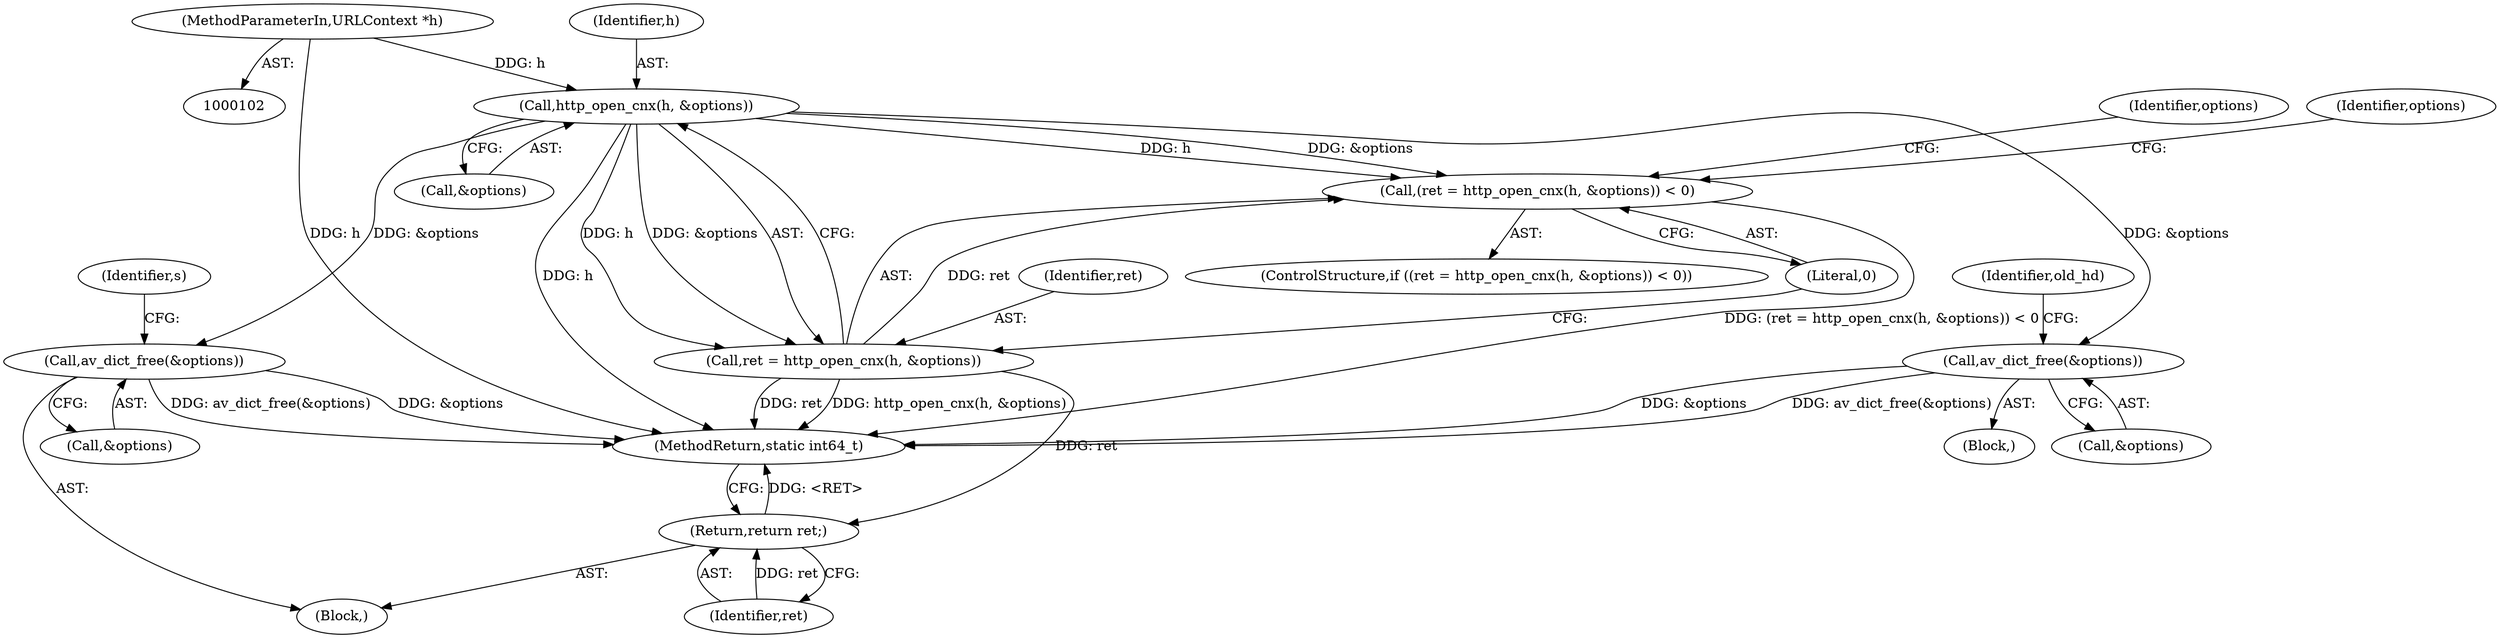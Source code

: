 digraph "0_FFmpeg_2a05c8f813de6f2278827734bf8102291e7484aa_5@API" {
"1000256" [label="(Call,http_open_cnx(h, &options))"];
"1000103" [label="(MethodParameterIn,URLContext *h)"];
"1000253" [label="(Call,(ret = http_open_cnx(h, &options)) < 0)"];
"1000254" [label="(Call,ret = http_open_cnx(h, &options))"];
"1000297" [label="(Return,return ret;)"];
"1000262" [label="(Call,av_dict_free(&options))"];
"1000299" [label="(Call,av_dict_free(&options))"];
"1000255" [label="(Identifier,ret)"];
"1000258" [label="(Call,&options)"];
"1000299" [label="(Call,av_dict_free(&options))"];
"1000267" [label="(Identifier,s)"];
"1000254" [label="(Call,ret = http_open_cnx(h, &options))"];
"1000252" [label="(ControlStructure,if ((ret = http_open_cnx(h, &options)) < 0))"];
"1000264" [label="(Identifier,options)"];
"1000253" [label="(Call,(ret = http_open_cnx(h, &options)) < 0)"];
"1000257" [label="(Identifier,h)"];
"1000261" [label="(Block,)"];
"1000256" [label="(Call,http_open_cnx(h, &options))"];
"1000301" [label="(Identifier,options)"];
"1000107" [label="(Block,)"];
"1000103" [label="(MethodParameterIn,URLContext *h)"];
"1000306" [label="(MethodReturn,static int64_t)"];
"1000260" [label="(Literal,0)"];
"1000298" [label="(Identifier,ret)"];
"1000297" [label="(Return,return ret;)"];
"1000300" [label="(Call,&options)"];
"1000303" [label="(Identifier,old_hd)"];
"1000262" [label="(Call,av_dict_free(&options))"];
"1000263" [label="(Call,&options)"];
"1000256" -> "1000254"  [label="AST: "];
"1000256" -> "1000258"  [label="CFG: "];
"1000257" -> "1000256"  [label="AST: "];
"1000258" -> "1000256"  [label="AST: "];
"1000254" -> "1000256"  [label="CFG: "];
"1000256" -> "1000306"  [label="DDG: h"];
"1000256" -> "1000253"  [label="DDG: h"];
"1000256" -> "1000253"  [label="DDG: &options"];
"1000256" -> "1000254"  [label="DDG: h"];
"1000256" -> "1000254"  [label="DDG: &options"];
"1000103" -> "1000256"  [label="DDG: h"];
"1000256" -> "1000262"  [label="DDG: &options"];
"1000256" -> "1000299"  [label="DDG: &options"];
"1000103" -> "1000102"  [label="AST: "];
"1000103" -> "1000306"  [label="DDG: h"];
"1000253" -> "1000252"  [label="AST: "];
"1000253" -> "1000260"  [label="CFG: "];
"1000254" -> "1000253"  [label="AST: "];
"1000260" -> "1000253"  [label="AST: "];
"1000264" -> "1000253"  [label="CFG: "];
"1000301" -> "1000253"  [label="CFG: "];
"1000253" -> "1000306"  [label="DDG: (ret = http_open_cnx(h, &options)) < 0"];
"1000254" -> "1000253"  [label="DDG: ret"];
"1000255" -> "1000254"  [label="AST: "];
"1000260" -> "1000254"  [label="CFG: "];
"1000254" -> "1000306"  [label="DDG: ret"];
"1000254" -> "1000306"  [label="DDG: http_open_cnx(h, &options)"];
"1000254" -> "1000297"  [label="DDG: ret"];
"1000297" -> "1000261"  [label="AST: "];
"1000297" -> "1000298"  [label="CFG: "];
"1000298" -> "1000297"  [label="AST: "];
"1000306" -> "1000297"  [label="CFG: "];
"1000297" -> "1000306"  [label="DDG: <RET>"];
"1000298" -> "1000297"  [label="DDG: ret"];
"1000262" -> "1000261"  [label="AST: "];
"1000262" -> "1000263"  [label="CFG: "];
"1000263" -> "1000262"  [label="AST: "];
"1000267" -> "1000262"  [label="CFG: "];
"1000262" -> "1000306"  [label="DDG: &options"];
"1000262" -> "1000306"  [label="DDG: av_dict_free(&options)"];
"1000299" -> "1000107"  [label="AST: "];
"1000299" -> "1000300"  [label="CFG: "];
"1000300" -> "1000299"  [label="AST: "];
"1000303" -> "1000299"  [label="CFG: "];
"1000299" -> "1000306"  [label="DDG: &options"];
"1000299" -> "1000306"  [label="DDG: av_dict_free(&options)"];
}
